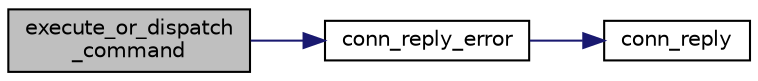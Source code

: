 digraph "execute_or_dispatch_command"
{
 // LATEX_PDF_SIZE
  edge [fontname="Helvetica",fontsize="10",labelfontname="Helvetica",labelfontsize="10"];
  node [fontname="Helvetica",fontsize="10",shape=record];
  rankdir="LR";
  Node1 [label="execute_or_dispatch\l_command",height=0.2,width=0.4,color="black", fillcolor="grey75", style="filled", fontcolor="black",tooltip=" "];
  Node1 -> Node2 [color="midnightblue",fontsize="10",style="solid",fontname="Helvetica"];
  Node2 [label="conn_reply_error",height=0.2,width=0.4,color="black", fillcolor="white", style="filled",URL="$session_8c.html#aa674ec201c2465b2af25ace039b98940",tooltip=" "];
  Node2 -> Node3 [color="midnightblue",fontsize="10",style="solid",fontname="Helvetica"];
  Node3 [label="conn_reply",height=0.2,width=0.4,color="black", fillcolor="white", style="filled",URL="$session_8c.html#a7063d83241832910ded91c755fe486fb",tooltip=" "];
}

